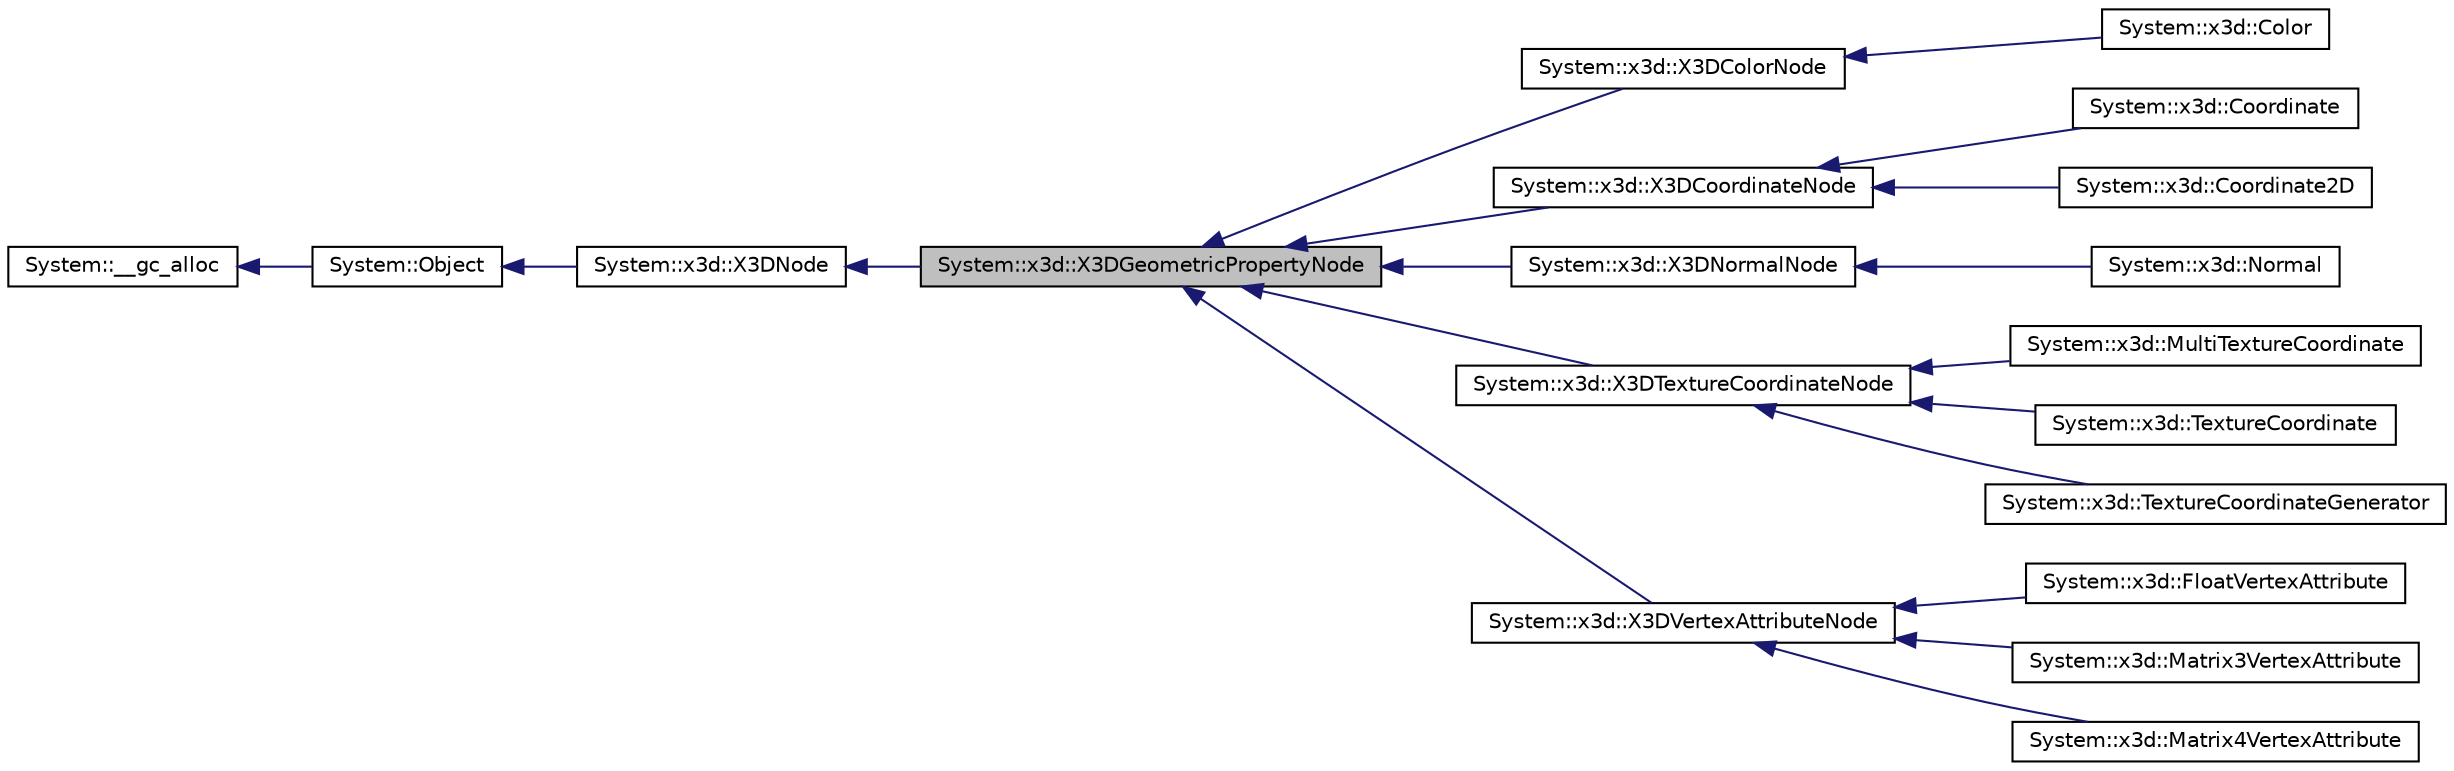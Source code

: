 digraph G
{
  edge [fontname="Helvetica",fontsize="10",labelfontname="Helvetica",labelfontsize="10"];
  node [fontname="Helvetica",fontsize="10",shape=record];
  rankdir="LR";
  Node1 [label="System::x3d::X3DGeometricPropertyNode",height=0.2,width=0.4,color="black", fillcolor="grey75", style="filled" fontcolor="black"];
  Node2 -> Node1 [dir="back",color="midnightblue",fontsize="10",style="solid",fontname="Helvetica"];
  Node2 [label="System::x3d::X3DNode",height=0.2,width=0.4,color="black", fillcolor="white", style="filled",URL="$class_system_1_1x3d_1_1_x3_d_node.html"];
  Node3 -> Node2 [dir="back",color="midnightblue",fontsize="10",style="solid",fontname="Helvetica"];
  Node3 [label="System::Object",height=0.2,width=0.4,color="black", fillcolor="white", style="filled",URL="$class_system_1_1_object.html"];
  Node4 -> Node3 [dir="back",color="midnightblue",fontsize="10",style="solid",fontname="Helvetica"];
  Node4 [label="System::__gc_alloc",height=0.2,width=0.4,color="black", fillcolor="white", style="filled",URL="$class_system_1_1____gc__alloc.html"];
  Node1 -> Node5 [dir="back",color="midnightblue",fontsize="10",style="solid",fontname="Helvetica"];
  Node5 [label="System::x3d::X3DColorNode",height=0.2,width=0.4,color="black", fillcolor="white", style="filled",URL="$class_system_1_1x3d_1_1_x3_d_color_node.html"];
  Node5 -> Node6 [dir="back",color="midnightblue",fontsize="10",style="solid",fontname="Helvetica"];
  Node6 [label="System::x3d::Color",height=0.2,width=0.4,color="black", fillcolor="white", style="filled",URL="$class_system_1_1x3d_1_1_color.html"];
  Node1 -> Node7 [dir="back",color="midnightblue",fontsize="10",style="solid",fontname="Helvetica"];
  Node7 [label="System::x3d::X3DCoordinateNode",height=0.2,width=0.4,color="black", fillcolor="white", style="filled",URL="$class_system_1_1x3d_1_1_x3_d_coordinate_node.html"];
  Node7 -> Node8 [dir="back",color="midnightblue",fontsize="10",style="solid",fontname="Helvetica"];
  Node8 [label="System::x3d::Coordinate",height=0.2,width=0.4,color="black", fillcolor="white", style="filled",URL="$class_system_1_1x3d_1_1_coordinate.html"];
  Node7 -> Node9 [dir="back",color="midnightblue",fontsize="10",style="solid",fontname="Helvetica"];
  Node9 [label="System::x3d::Coordinate2D",height=0.2,width=0.4,color="black", fillcolor="white", style="filled",URL="$class_system_1_1x3d_1_1_coordinate2_d.html"];
  Node1 -> Node10 [dir="back",color="midnightblue",fontsize="10",style="solid",fontname="Helvetica"];
  Node10 [label="System::x3d::X3DNormalNode",height=0.2,width=0.4,color="black", fillcolor="white", style="filled",URL="$class_system_1_1x3d_1_1_x3_d_normal_node.html"];
  Node10 -> Node11 [dir="back",color="midnightblue",fontsize="10",style="solid",fontname="Helvetica"];
  Node11 [label="System::x3d::Normal",height=0.2,width=0.4,color="black", fillcolor="white", style="filled",URL="$class_system_1_1x3d_1_1_normal.html"];
  Node1 -> Node12 [dir="back",color="midnightblue",fontsize="10",style="solid",fontname="Helvetica"];
  Node12 [label="System::x3d::X3DTextureCoordinateNode",height=0.2,width=0.4,color="black", fillcolor="white", style="filled",URL="$class_system_1_1x3d_1_1_x3_d_texture_coordinate_node.html"];
  Node12 -> Node13 [dir="back",color="midnightblue",fontsize="10",style="solid",fontname="Helvetica"];
  Node13 [label="System::x3d::MultiTextureCoordinate",height=0.2,width=0.4,color="black", fillcolor="white", style="filled",URL="$class_system_1_1x3d_1_1_multi_texture_coordinate.html"];
  Node12 -> Node14 [dir="back",color="midnightblue",fontsize="10",style="solid",fontname="Helvetica"];
  Node14 [label="System::x3d::TextureCoordinate",height=0.2,width=0.4,color="black", fillcolor="white", style="filled",URL="$class_system_1_1x3d_1_1_texture_coordinate.html"];
  Node12 -> Node15 [dir="back",color="midnightblue",fontsize="10",style="solid",fontname="Helvetica"];
  Node15 [label="System::x3d::TextureCoordinateGenerator",height=0.2,width=0.4,color="black", fillcolor="white", style="filled",URL="$class_system_1_1x3d_1_1_texture_coordinate_generator.html"];
  Node1 -> Node16 [dir="back",color="midnightblue",fontsize="10",style="solid",fontname="Helvetica"];
  Node16 [label="System::x3d::X3DVertexAttributeNode",height=0.2,width=0.4,color="black", fillcolor="white", style="filled",URL="$class_system_1_1x3d_1_1_x3_d_vertex_attribute_node.html"];
  Node16 -> Node17 [dir="back",color="midnightblue",fontsize="10",style="solid",fontname="Helvetica"];
  Node17 [label="System::x3d::FloatVertexAttribute",height=0.2,width=0.4,color="black", fillcolor="white", style="filled",URL="$class_system_1_1x3d_1_1_float_vertex_attribute.html"];
  Node16 -> Node18 [dir="back",color="midnightblue",fontsize="10",style="solid",fontname="Helvetica"];
  Node18 [label="System::x3d::Matrix3VertexAttribute",height=0.2,width=0.4,color="black", fillcolor="white", style="filled",URL="$class_system_1_1x3d_1_1_matrix3_vertex_attribute.html"];
  Node16 -> Node19 [dir="back",color="midnightblue",fontsize="10",style="solid",fontname="Helvetica"];
  Node19 [label="System::x3d::Matrix4VertexAttribute",height=0.2,width=0.4,color="black", fillcolor="white", style="filled",URL="$class_system_1_1x3d_1_1_matrix4_vertex_attribute.html"];
}
